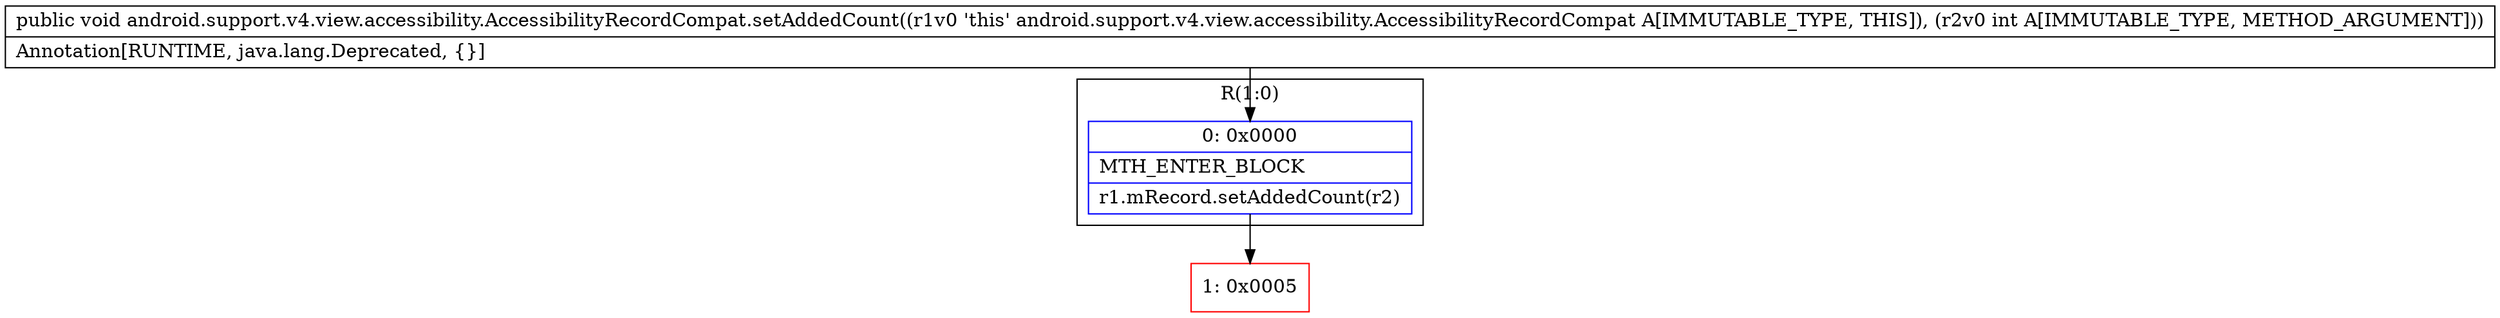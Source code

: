 digraph "CFG forandroid.support.v4.view.accessibility.AccessibilityRecordCompat.setAddedCount(I)V" {
subgraph cluster_Region_227388197 {
label = "R(1:0)";
node [shape=record,color=blue];
Node_0 [shape=record,label="{0\:\ 0x0000|MTH_ENTER_BLOCK\l|r1.mRecord.setAddedCount(r2)\l}"];
}
Node_1 [shape=record,color=red,label="{1\:\ 0x0005}"];
MethodNode[shape=record,label="{public void android.support.v4.view.accessibility.AccessibilityRecordCompat.setAddedCount((r1v0 'this' android.support.v4.view.accessibility.AccessibilityRecordCompat A[IMMUTABLE_TYPE, THIS]), (r2v0 int A[IMMUTABLE_TYPE, METHOD_ARGUMENT]))  | Annotation[RUNTIME, java.lang.Deprecated, \{\}]\l}"];
MethodNode -> Node_0;
Node_0 -> Node_1;
}

